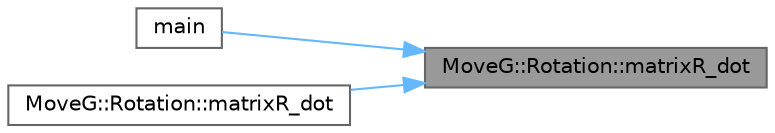 digraph "MoveG::Rotation::matrixR_dot"
{
 // INTERACTIVE_SVG=YES
 // LATEX_PDF_SIZE
  bgcolor="transparent";
  edge [fontname=Helvetica,fontsize=10,labelfontname=Helvetica,labelfontsize=10];
  node [fontname=Helvetica,fontsize=10,shape=box,height=0.2,width=0.4];
  rankdir="RL";
  Node1 [id="Node000001",label="MoveG::Rotation::matrixR_dot",height=0.2,width=0.4,color="gray40", fillcolor="grey60", style="filled", fontcolor="black",tooltip="Calculates the R_dot matrix."];
  Node1 -> Node2 [id="edge1_Node000001_Node000002",dir="back",color="steelblue1",style="solid",tooltip=" "];
  Node2 [id="Node000002",label="main",height=0.2,width=0.4,color="grey40", fillcolor="white", style="filled",URL="$rotation__example_8cpp.html#ae66f6b31b5ad750f1fe042a706a4e3d4",tooltip=" "];
  Node1 -> Node3 [id="edge2_Node000001_Node000003",dir="back",color="steelblue1",style="solid",tooltip=" "];
  Node3 [id="Node000003",label="MoveG::Rotation::matrixR_dot",height=0.2,width=0.4,color="grey40", fillcolor="white", style="filled",URL="$classMoveG_1_1Rotation.html#a15d04ac831005bfb67949d0273569e47",tooltip="Calculates the R_dot matrix from an angular velocity vector."];
}
